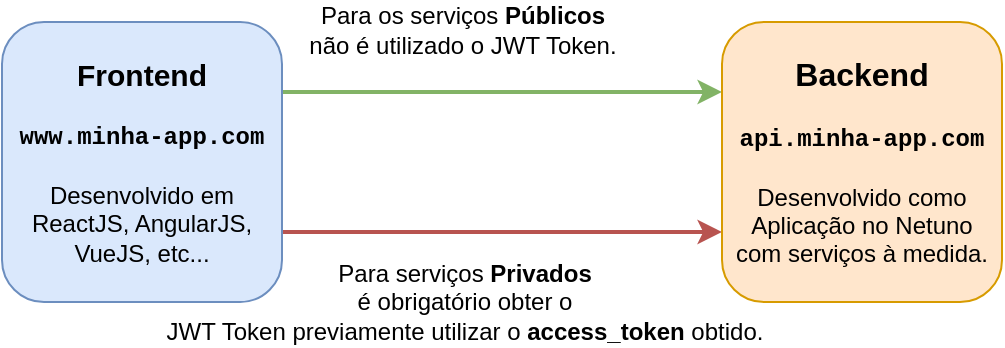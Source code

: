 <mxfile version="12.4.9" type="device"><diagram id="s7Gcq9evPVdMUtCSrO1s" name="Page-1"><mxGraphModel dx="1295" dy="574" grid="1" gridSize="10" guides="1" tooltips="1" connect="1" arrows="1" fold="1" page="1" pageScale="1" pageWidth="520" pageHeight="200" math="0" shadow="0"><root><mxCell id="0"/><mxCell id="1" parent="0"/><mxCell id="0g7VO5mtedU-tD73t8Em-4" style="edgeStyle=orthogonalEdgeStyle;rounded=0;orthogonalLoop=1;jettySize=auto;html=1;exitX=1;exitY=0.25;exitDx=0;exitDy=0;entryX=0;entryY=0.25;entryDx=0;entryDy=0;strokeWidth=2;fillColor=#d5e8d4;strokeColor=#82b366;" edge="1" parent="1" source="0g7VO5mtedU-tD73t8Em-1" target="0g7VO5mtedU-tD73t8Em-3"><mxGeometry relative="1" as="geometry"/></mxCell><mxCell id="0g7VO5mtedU-tD73t8Em-5" value="Para os serviços &lt;b&gt;Públicos&lt;/b&gt; &lt;br&gt;não é utilizado o JWT Token." style="text;html=1;align=center;verticalAlign=middle;resizable=0;points=[];labelBackgroundColor=#ffffff;" vertex="1" connectable="0" parent="0g7VO5mtedU-tD73t8Em-4"><mxGeometry x="0.102" relative="1" as="geometry"><mxPoint x="-31" y="-31" as="offset"/></mxGeometry></mxCell><mxCell id="0g7VO5mtedU-tD73t8Em-7" style="edgeStyle=orthogonalEdgeStyle;rounded=0;orthogonalLoop=1;jettySize=auto;html=1;exitX=1;exitY=0.75;exitDx=0;exitDy=0;entryX=0;entryY=0.75;entryDx=0;entryDy=0;strokeWidth=2;fillColor=#f8cecc;strokeColor=#b85450;" edge="1" parent="1" source="0g7VO5mtedU-tD73t8Em-1" target="0g7VO5mtedU-tD73t8Em-3"><mxGeometry relative="1" as="geometry"/></mxCell><mxCell id="0g7VO5mtedU-tD73t8Em-8" value="Para serviços &lt;b&gt;Privados&lt;/b&gt; &lt;br&gt;é obrigatório obter o &lt;br&gt;JWT Token previamente utilizar o &lt;b&gt;access_token&lt;/b&gt; obtido." style="text;html=1;align=center;verticalAlign=middle;resizable=0;points=[];labelBackgroundColor=#ffffff;" vertex="1" connectable="0" parent="0g7VO5mtedU-tD73t8Em-7"><mxGeometry x="0.195" y="-2" relative="1" as="geometry"><mxPoint x="-41" y="33" as="offset"/></mxGeometry></mxCell><mxCell id="0g7VO5mtedU-tD73t8Em-1" value="&lt;font style=&quot;font-size: 15px&quot;&gt;&lt;b&gt;Frontend&lt;/b&gt;&lt;/font&gt;&lt;br&gt;&lt;br&gt;&lt;font face=&quot;Courier New&quot;&gt;&lt;b&gt;www.minha-app.com&lt;br&gt;&lt;/b&gt;&lt;/font&gt;&lt;br&gt;Desenvolvido em ReactJS, AngularJS, VueJS, etc..." style="whiteSpace=wrap;html=1;aspect=fixed;fillColor=#dae8fc;strokeColor=#6c8ebf;rounded=1;glass=0;shadow=0;comic=0;" vertex="1" parent="1"><mxGeometry x="10" y="25" width="140" height="140" as="geometry"/></mxCell><mxCell id="0g7VO5mtedU-tD73t8Em-3" value="&lt;font style=&quot;font-size: 16px&quot;&gt;&lt;b&gt;Backend&lt;/b&gt;&lt;/font&gt;&lt;br&gt;&lt;br&gt;&lt;font face=&quot;Courier New&quot;&gt;&lt;b&gt;api.minha-app.com&lt;br&gt;&lt;/b&gt;&lt;/font&gt;&lt;br&gt;Desenvolvido como&lt;br&gt;Aplicação no Netuno&lt;br&gt;com serviços à medida." style="whiteSpace=wrap;html=1;aspect=fixed;fillColor=#ffe6cc;strokeColor=#d79b00;rounded=1;" vertex="1" parent="1"><mxGeometry x="370" y="25" width="140" height="140" as="geometry"/></mxCell><mxCell id="0g7VO5mtedU-tD73t8Em-11" value="" style="shape=image;html=1;verticalAlign=top;verticalLabelPosition=bottom;labelBackgroundColor=#ffffff;imageAspect=0;aspect=fixed;image=https://cdn4.iconfinder.com/data/icons/basic-ui-2-line/32/padlock-unlock-unlocked-open-available-128.png" vertex="1" parent="1"><mxGeometry x="328" y="25" width="28" height="28" as="geometry"/></mxCell><mxCell id="0g7VO5mtedU-tD73t8Em-12" value="" style="shape=image;html=1;verticalAlign=top;verticalLabelPosition=bottom;labelBackgroundColor=#ffffff;imageAspect=0;aspect=fixed;image=https://cdn4.iconfinder.com/data/icons/basic-ui-2-line/32/padlock-lock-locked-private-hide-128.png" vertex="1" parent="1"><mxGeometry x="328" y="135" width="30" height="30" as="geometry"/></mxCell></root></mxGraphModel></diagram></mxfile>